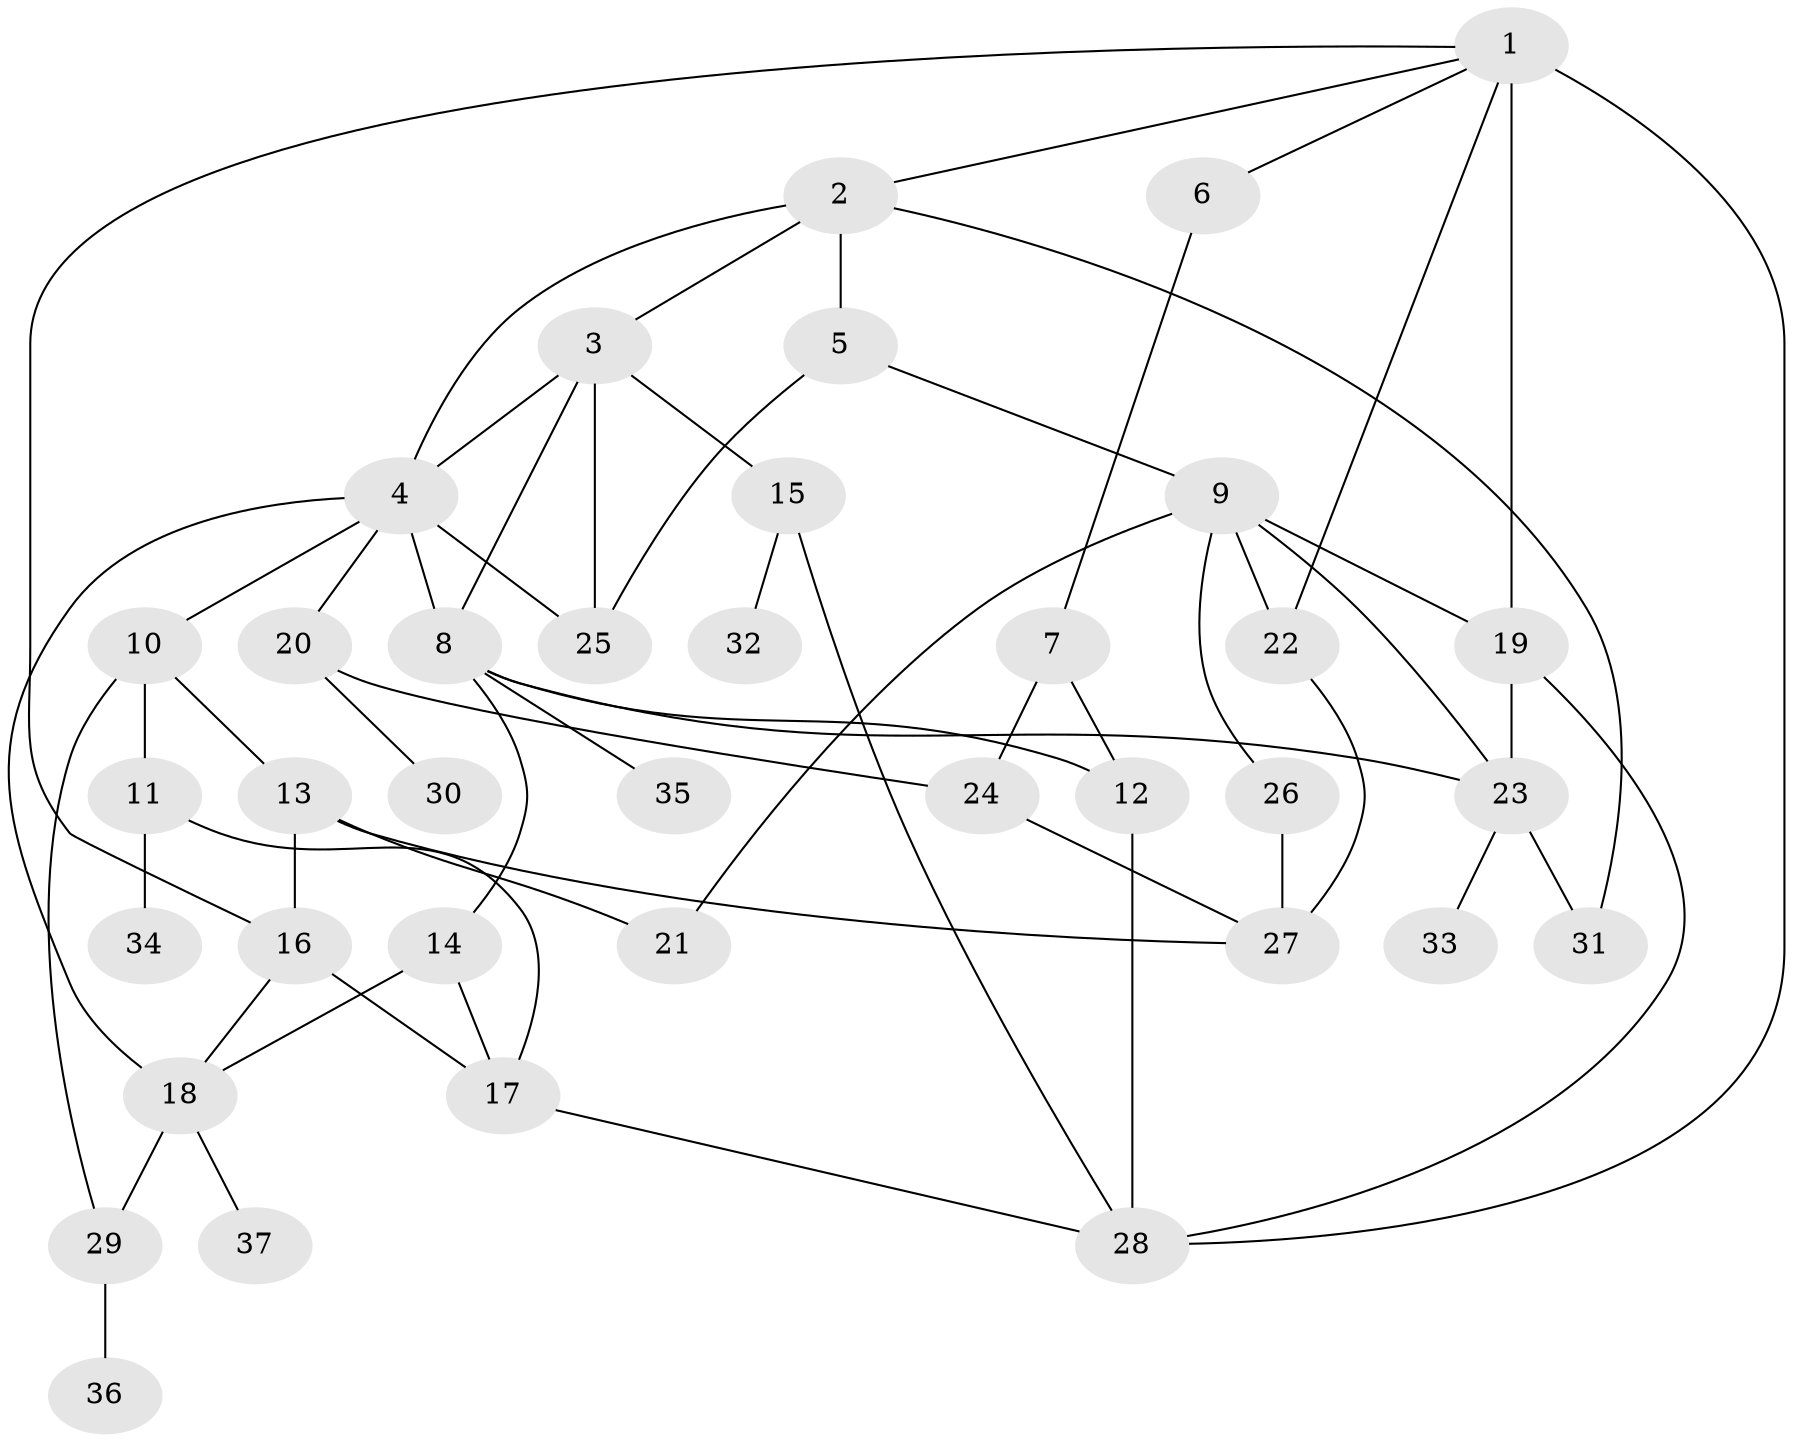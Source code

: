 // original degree distribution, {8: 0.0273972602739726, 6: 0.0547945205479452, 5: 0.0684931506849315, 2: 0.3561643835616438, 3: 0.1917808219178082, 4: 0.0684931506849315, 7: 0.0136986301369863, 1: 0.2191780821917808}
// Generated by graph-tools (version 1.1) at 2025/34/03/09/25 02:34:15]
// undirected, 37 vertices, 61 edges
graph export_dot {
graph [start="1"]
  node [color=gray90,style=filled];
  1;
  2;
  3;
  4;
  5;
  6;
  7;
  8;
  9;
  10;
  11;
  12;
  13;
  14;
  15;
  16;
  17;
  18;
  19;
  20;
  21;
  22;
  23;
  24;
  25;
  26;
  27;
  28;
  29;
  30;
  31;
  32;
  33;
  34;
  35;
  36;
  37;
  1 -- 2 [weight=1.0];
  1 -- 6 [weight=1.0];
  1 -- 16 [weight=1.0];
  1 -- 19 [weight=4.0];
  1 -- 22 [weight=1.0];
  1 -- 28 [weight=1.0];
  2 -- 3 [weight=1.0];
  2 -- 4 [weight=1.0];
  2 -- 5 [weight=1.0];
  2 -- 31 [weight=1.0];
  3 -- 4 [weight=1.0];
  3 -- 8 [weight=1.0];
  3 -- 15 [weight=1.0];
  3 -- 25 [weight=1.0];
  4 -- 8 [weight=1.0];
  4 -- 10 [weight=1.0];
  4 -- 18 [weight=1.0];
  4 -- 20 [weight=1.0];
  4 -- 25 [weight=1.0];
  5 -- 9 [weight=1.0];
  5 -- 25 [weight=1.0];
  6 -- 7 [weight=1.0];
  7 -- 12 [weight=1.0];
  7 -- 24 [weight=1.0];
  8 -- 12 [weight=1.0];
  8 -- 14 [weight=1.0];
  8 -- 23 [weight=1.0];
  8 -- 35 [weight=1.0];
  9 -- 19 [weight=1.0];
  9 -- 21 [weight=1.0];
  9 -- 22 [weight=1.0];
  9 -- 23 [weight=1.0];
  9 -- 26 [weight=1.0];
  10 -- 11 [weight=1.0];
  10 -- 13 [weight=1.0];
  10 -- 29 [weight=1.0];
  11 -- 17 [weight=1.0];
  11 -- 34 [weight=1.0];
  12 -- 28 [weight=1.0];
  13 -- 16 [weight=1.0];
  13 -- 21 [weight=1.0];
  13 -- 27 [weight=1.0];
  14 -- 17 [weight=1.0];
  14 -- 18 [weight=1.0];
  15 -- 28 [weight=1.0];
  15 -- 32 [weight=1.0];
  16 -- 17 [weight=1.0];
  16 -- 18 [weight=1.0];
  17 -- 28 [weight=1.0];
  18 -- 29 [weight=2.0];
  18 -- 37 [weight=1.0];
  19 -- 23 [weight=1.0];
  19 -- 28 [weight=1.0];
  20 -- 24 [weight=1.0];
  20 -- 30 [weight=1.0];
  22 -- 27 [weight=1.0];
  23 -- 31 [weight=1.0];
  23 -- 33 [weight=1.0];
  24 -- 27 [weight=1.0];
  26 -- 27 [weight=2.0];
  29 -- 36 [weight=1.0];
}
